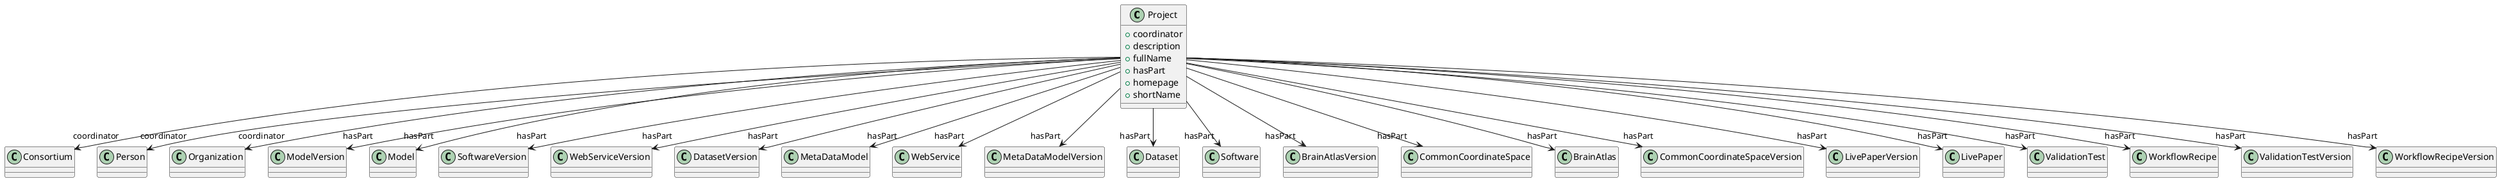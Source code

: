 @startuml
class Project {
+coordinator
+description
+fullName
+hasPart
+homepage
+shortName

}
Project -d-> "coordinator" Consortium
Project -d-> "coordinator" Person
Project -d-> "coordinator" Organization
Project -d-> "hasPart" ModelVersion
Project -d-> "hasPart" Model
Project -d-> "hasPart" SoftwareVersion
Project -d-> "hasPart" WebServiceVersion
Project -d-> "hasPart" DatasetVersion
Project -d-> "hasPart" MetaDataModel
Project -d-> "hasPart" WebService
Project -d-> "hasPart" MetaDataModelVersion
Project -d-> "hasPart" Dataset
Project -d-> "hasPart" Software
Project -d-> "hasPart" BrainAtlasVersion
Project -d-> "hasPart" CommonCoordinateSpace
Project -d-> "hasPart" BrainAtlas
Project -d-> "hasPart" CommonCoordinateSpaceVersion
Project -d-> "hasPart" LivePaperVersion
Project -d-> "hasPart" LivePaper
Project -d-> "hasPart" ValidationTest
Project -d-> "hasPart" WorkflowRecipe
Project -d-> "hasPart" ValidationTestVersion
Project -d-> "hasPart" WorkflowRecipeVersion

@enduml